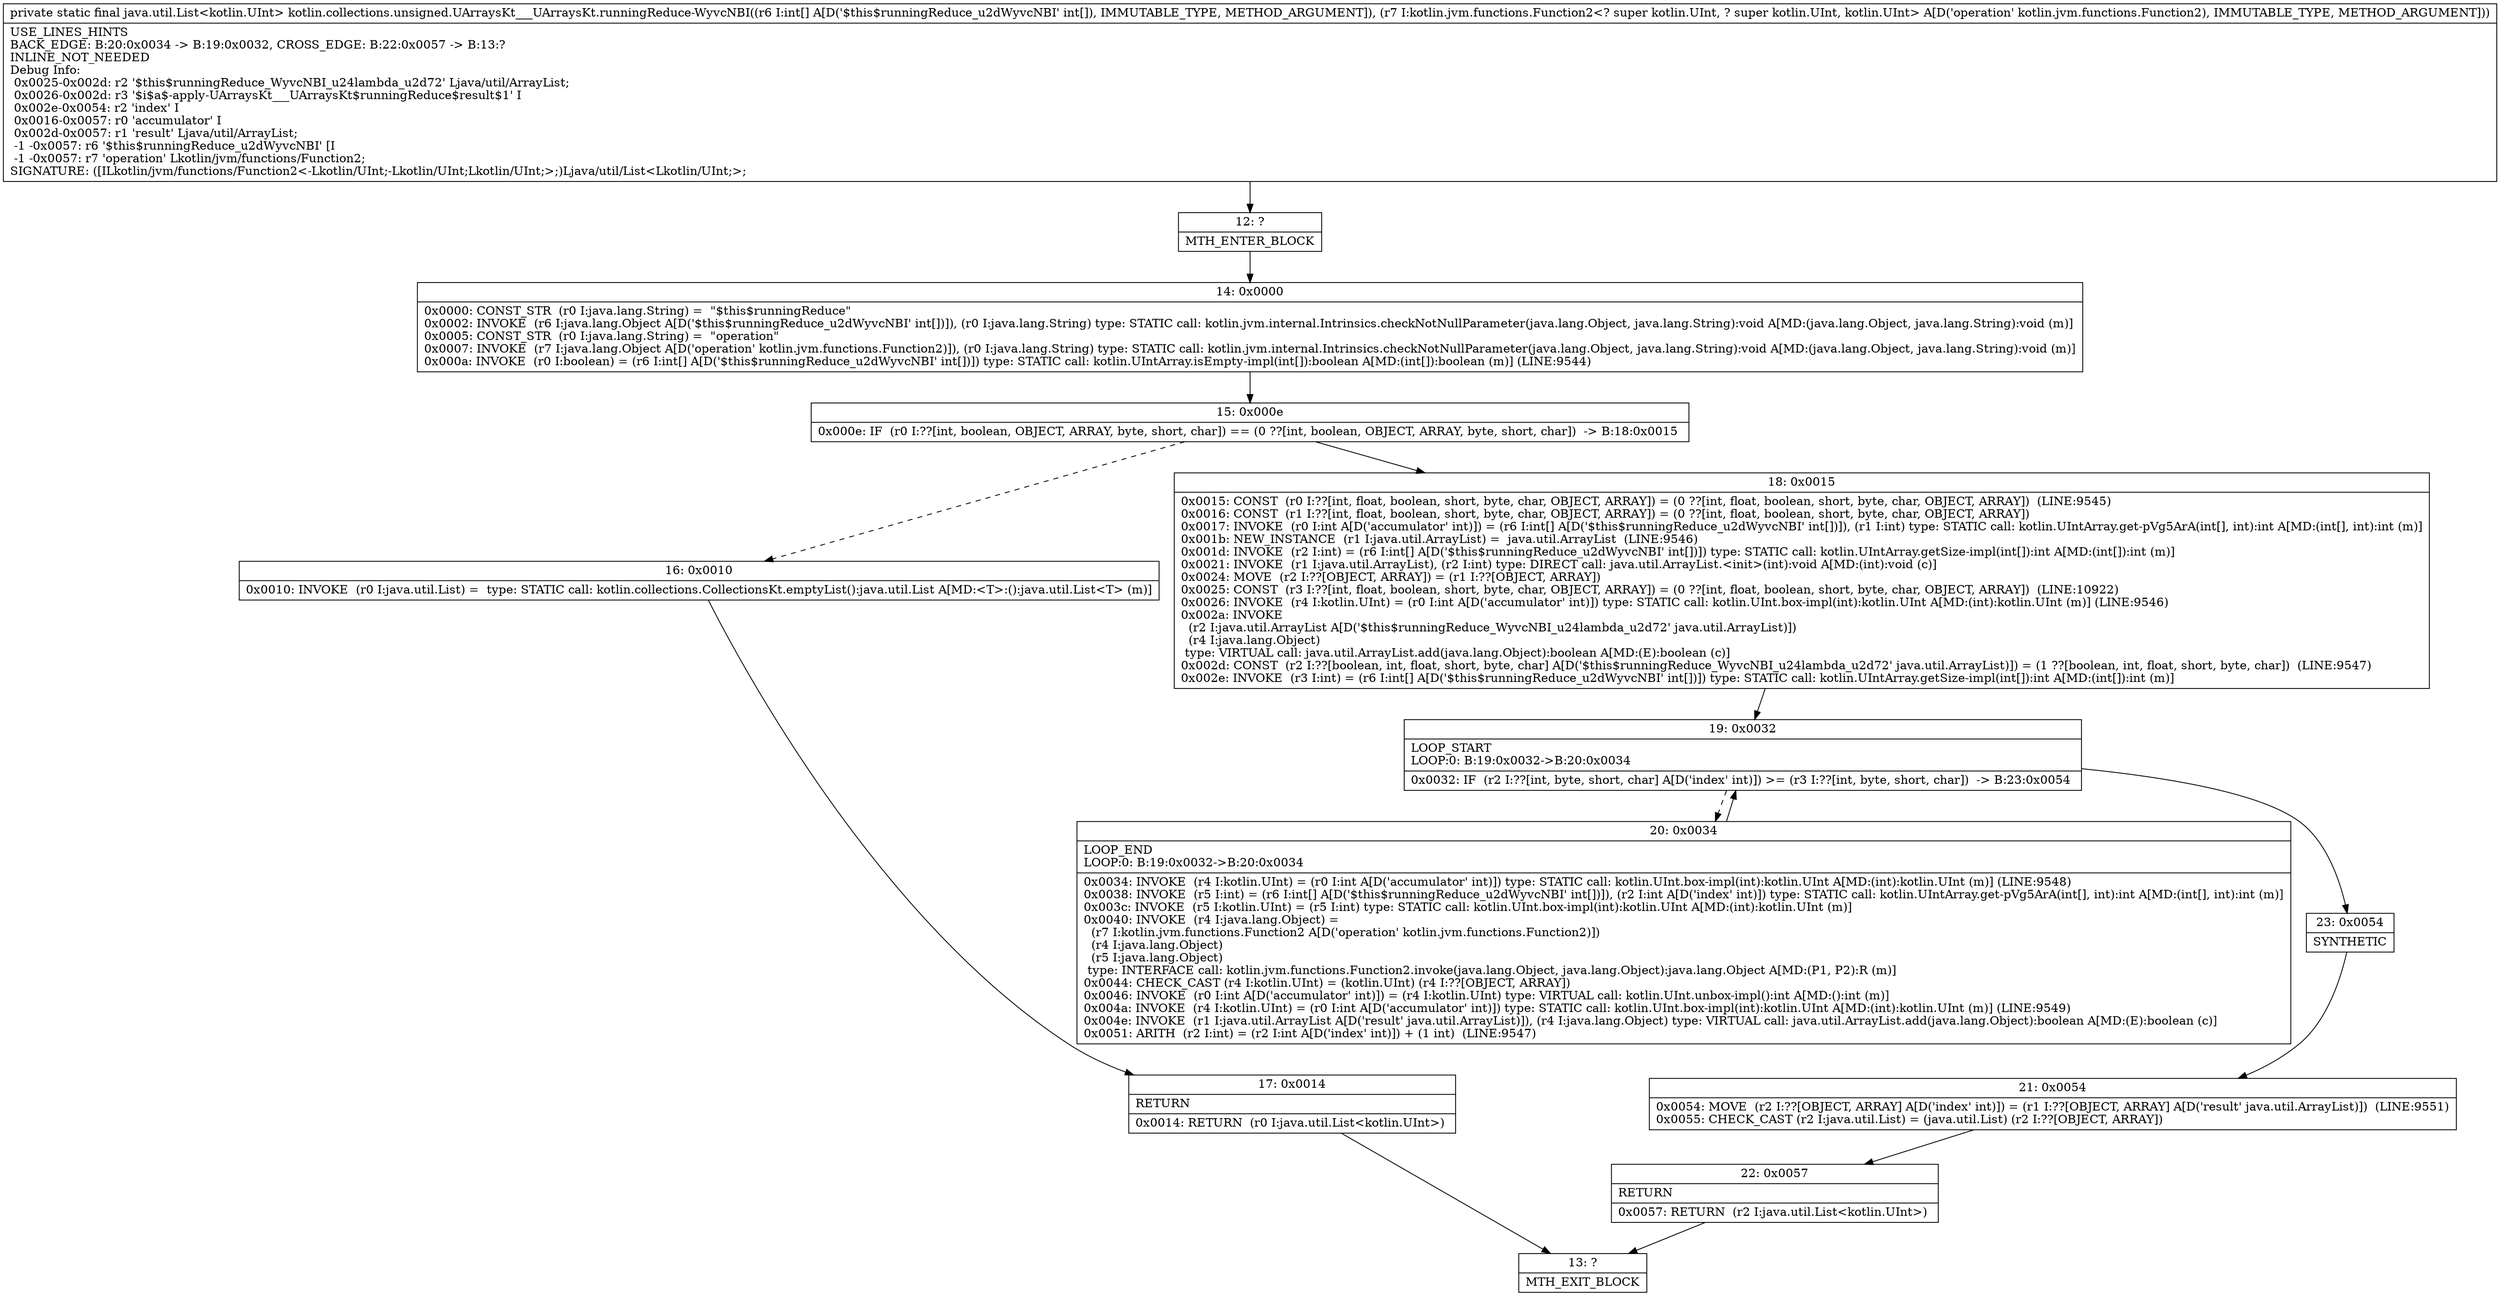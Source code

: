 digraph "CFG forkotlin.collections.unsigned.UArraysKt___UArraysKt.runningReduce\-WyvcNBI([ILkotlin\/jvm\/functions\/Function2;)Ljava\/util\/List;" {
Node_12 [shape=record,label="{12\:\ ?|MTH_ENTER_BLOCK\l}"];
Node_14 [shape=record,label="{14\:\ 0x0000|0x0000: CONST_STR  (r0 I:java.lang.String) =  \"$this$runningReduce\" \l0x0002: INVOKE  (r6 I:java.lang.Object A[D('$this$runningReduce_u2dWyvcNBI' int[])]), (r0 I:java.lang.String) type: STATIC call: kotlin.jvm.internal.Intrinsics.checkNotNullParameter(java.lang.Object, java.lang.String):void A[MD:(java.lang.Object, java.lang.String):void (m)]\l0x0005: CONST_STR  (r0 I:java.lang.String) =  \"operation\" \l0x0007: INVOKE  (r7 I:java.lang.Object A[D('operation' kotlin.jvm.functions.Function2)]), (r0 I:java.lang.String) type: STATIC call: kotlin.jvm.internal.Intrinsics.checkNotNullParameter(java.lang.Object, java.lang.String):void A[MD:(java.lang.Object, java.lang.String):void (m)]\l0x000a: INVOKE  (r0 I:boolean) = (r6 I:int[] A[D('$this$runningReduce_u2dWyvcNBI' int[])]) type: STATIC call: kotlin.UIntArray.isEmpty\-impl(int[]):boolean A[MD:(int[]):boolean (m)] (LINE:9544)\l}"];
Node_15 [shape=record,label="{15\:\ 0x000e|0x000e: IF  (r0 I:??[int, boolean, OBJECT, ARRAY, byte, short, char]) == (0 ??[int, boolean, OBJECT, ARRAY, byte, short, char])  \-\> B:18:0x0015 \l}"];
Node_16 [shape=record,label="{16\:\ 0x0010|0x0010: INVOKE  (r0 I:java.util.List) =  type: STATIC call: kotlin.collections.CollectionsKt.emptyList():java.util.List A[MD:\<T\>:():java.util.List\<T\> (m)]\l}"];
Node_17 [shape=record,label="{17\:\ 0x0014|RETURN\l|0x0014: RETURN  (r0 I:java.util.List\<kotlin.UInt\>) \l}"];
Node_13 [shape=record,label="{13\:\ ?|MTH_EXIT_BLOCK\l}"];
Node_18 [shape=record,label="{18\:\ 0x0015|0x0015: CONST  (r0 I:??[int, float, boolean, short, byte, char, OBJECT, ARRAY]) = (0 ??[int, float, boolean, short, byte, char, OBJECT, ARRAY])  (LINE:9545)\l0x0016: CONST  (r1 I:??[int, float, boolean, short, byte, char, OBJECT, ARRAY]) = (0 ??[int, float, boolean, short, byte, char, OBJECT, ARRAY]) \l0x0017: INVOKE  (r0 I:int A[D('accumulator' int)]) = (r6 I:int[] A[D('$this$runningReduce_u2dWyvcNBI' int[])]), (r1 I:int) type: STATIC call: kotlin.UIntArray.get\-pVg5ArA(int[], int):int A[MD:(int[], int):int (m)]\l0x001b: NEW_INSTANCE  (r1 I:java.util.ArrayList) =  java.util.ArrayList  (LINE:9546)\l0x001d: INVOKE  (r2 I:int) = (r6 I:int[] A[D('$this$runningReduce_u2dWyvcNBI' int[])]) type: STATIC call: kotlin.UIntArray.getSize\-impl(int[]):int A[MD:(int[]):int (m)]\l0x0021: INVOKE  (r1 I:java.util.ArrayList), (r2 I:int) type: DIRECT call: java.util.ArrayList.\<init\>(int):void A[MD:(int):void (c)]\l0x0024: MOVE  (r2 I:??[OBJECT, ARRAY]) = (r1 I:??[OBJECT, ARRAY]) \l0x0025: CONST  (r3 I:??[int, float, boolean, short, byte, char, OBJECT, ARRAY]) = (0 ??[int, float, boolean, short, byte, char, OBJECT, ARRAY])  (LINE:10922)\l0x0026: INVOKE  (r4 I:kotlin.UInt) = (r0 I:int A[D('accumulator' int)]) type: STATIC call: kotlin.UInt.box\-impl(int):kotlin.UInt A[MD:(int):kotlin.UInt (m)] (LINE:9546)\l0x002a: INVOKE  \l  (r2 I:java.util.ArrayList A[D('$this$runningReduce_WyvcNBI_u24lambda_u2d72' java.util.ArrayList)])\l  (r4 I:java.lang.Object)\l type: VIRTUAL call: java.util.ArrayList.add(java.lang.Object):boolean A[MD:(E):boolean (c)]\l0x002d: CONST  (r2 I:??[boolean, int, float, short, byte, char] A[D('$this$runningReduce_WyvcNBI_u24lambda_u2d72' java.util.ArrayList)]) = (1 ??[boolean, int, float, short, byte, char])  (LINE:9547)\l0x002e: INVOKE  (r3 I:int) = (r6 I:int[] A[D('$this$runningReduce_u2dWyvcNBI' int[])]) type: STATIC call: kotlin.UIntArray.getSize\-impl(int[]):int A[MD:(int[]):int (m)]\l}"];
Node_19 [shape=record,label="{19\:\ 0x0032|LOOP_START\lLOOP:0: B:19:0x0032\-\>B:20:0x0034\l|0x0032: IF  (r2 I:??[int, byte, short, char] A[D('index' int)]) \>= (r3 I:??[int, byte, short, char])  \-\> B:23:0x0054 \l}"];
Node_20 [shape=record,label="{20\:\ 0x0034|LOOP_END\lLOOP:0: B:19:0x0032\-\>B:20:0x0034\l|0x0034: INVOKE  (r4 I:kotlin.UInt) = (r0 I:int A[D('accumulator' int)]) type: STATIC call: kotlin.UInt.box\-impl(int):kotlin.UInt A[MD:(int):kotlin.UInt (m)] (LINE:9548)\l0x0038: INVOKE  (r5 I:int) = (r6 I:int[] A[D('$this$runningReduce_u2dWyvcNBI' int[])]), (r2 I:int A[D('index' int)]) type: STATIC call: kotlin.UIntArray.get\-pVg5ArA(int[], int):int A[MD:(int[], int):int (m)]\l0x003c: INVOKE  (r5 I:kotlin.UInt) = (r5 I:int) type: STATIC call: kotlin.UInt.box\-impl(int):kotlin.UInt A[MD:(int):kotlin.UInt (m)]\l0x0040: INVOKE  (r4 I:java.lang.Object) = \l  (r7 I:kotlin.jvm.functions.Function2 A[D('operation' kotlin.jvm.functions.Function2)])\l  (r4 I:java.lang.Object)\l  (r5 I:java.lang.Object)\l type: INTERFACE call: kotlin.jvm.functions.Function2.invoke(java.lang.Object, java.lang.Object):java.lang.Object A[MD:(P1, P2):R (m)]\l0x0044: CHECK_CAST (r4 I:kotlin.UInt) = (kotlin.UInt) (r4 I:??[OBJECT, ARRAY]) \l0x0046: INVOKE  (r0 I:int A[D('accumulator' int)]) = (r4 I:kotlin.UInt) type: VIRTUAL call: kotlin.UInt.unbox\-impl():int A[MD:():int (m)]\l0x004a: INVOKE  (r4 I:kotlin.UInt) = (r0 I:int A[D('accumulator' int)]) type: STATIC call: kotlin.UInt.box\-impl(int):kotlin.UInt A[MD:(int):kotlin.UInt (m)] (LINE:9549)\l0x004e: INVOKE  (r1 I:java.util.ArrayList A[D('result' java.util.ArrayList)]), (r4 I:java.lang.Object) type: VIRTUAL call: java.util.ArrayList.add(java.lang.Object):boolean A[MD:(E):boolean (c)]\l0x0051: ARITH  (r2 I:int) = (r2 I:int A[D('index' int)]) + (1 int)  (LINE:9547)\l}"];
Node_23 [shape=record,label="{23\:\ 0x0054|SYNTHETIC\l}"];
Node_21 [shape=record,label="{21\:\ 0x0054|0x0054: MOVE  (r2 I:??[OBJECT, ARRAY] A[D('index' int)]) = (r1 I:??[OBJECT, ARRAY] A[D('result' java.util.ArrayList)])  (LINE:9551)\l0x0055: CHECK_CAST (r2 I:java.util.List) = (java.util.List) (r2 I:??[OBJECT, ARRAY]) \l}"];
Node_22 [shape=record,label="{22\:\ 0x0057|RETURN\l|0x0057: RETURN  (r2 I:java.util.List\<kotlin.UInt\>) \l}"];
MethodNode[shape=record,label="{private static final java.util.List\<kotlin.UInt\> kotlin.collections.unsigned.UArraysKt___UArraysKt.runningReduce\-WyvcNBI((r6 I:int[] A[D('$this$runningReduce_u2dWyvcNBI' int[]), IMMUTABLE_TYPE, METHOD_ARGUMENT]), (r7 I:kotlin.jvm.functions.Function2\<? super kotlin.UInt, ? super kotlin.UInt, kotlin.UInt\> A[D('operation' kotlin.jvm.functions.Function2), IMMUTABLE_TYPE, METHOD_ARGUMENT]))  | USE_LINES_HINTS\lBACK_EDGE: B:20:0x0034 \-\> B:19:0x0032, CROSS_EDGE: B:22:0x0057 \-\> B:13:?\lINLINE_NOT_NEEDED\lDebug Info:\l  0x0025\-0x002d: r2 '$this$runningReduce_WyvcNBI_u24lambda_u2d72' Ljava\/util\/ArrayList;\l  0x0026\-0x002d: r3 '$i$a$\-apply\-UArraysKt___UArraysKt$runningReduce$result$1' I\l  0x002e\-0x0054: r2 'index' I\l  0x0016\-0x0057: r0 'accumulator' I\l  0x002d\-0x0057: r1 'result' Ljava\/util\/ArrayList;\l  \-1 \-0x0057: r6 '$this$runningReduce_u2dWyvcNBI' [I\l  \-1 \-0x0057: r7 'operation' Lkotlin\/jvm\/functions\/Function2;\lSIGNATURE: ([ILkotlin\/jvm\/functions\/Function2\<\-Lkotlin\/UInt;\-Lkotlin\/UInt;Lkotlin\/UInt;\>;)Ljava\/util\/List\<Lkotlin\/UInt;\>;\l}"];
MethodNode -> Node_12;Node_12 -> Node_14;
Node_14 -> Node_15;
Node_15 -> Node_16[style=dashed];
Node_15 -> Node_18;
Node_16 -> Node_17;
Node_17 -> Node_13;
Node_18 -> Node_19;
Node_19 -> Node_20[style=dashed];
Node_19 -> Node_23;
Node_20 -> Node_19;
Node_23 -> Node_21;
Node_21 -> Node_22;
Node_22 -> Node_13;
}

